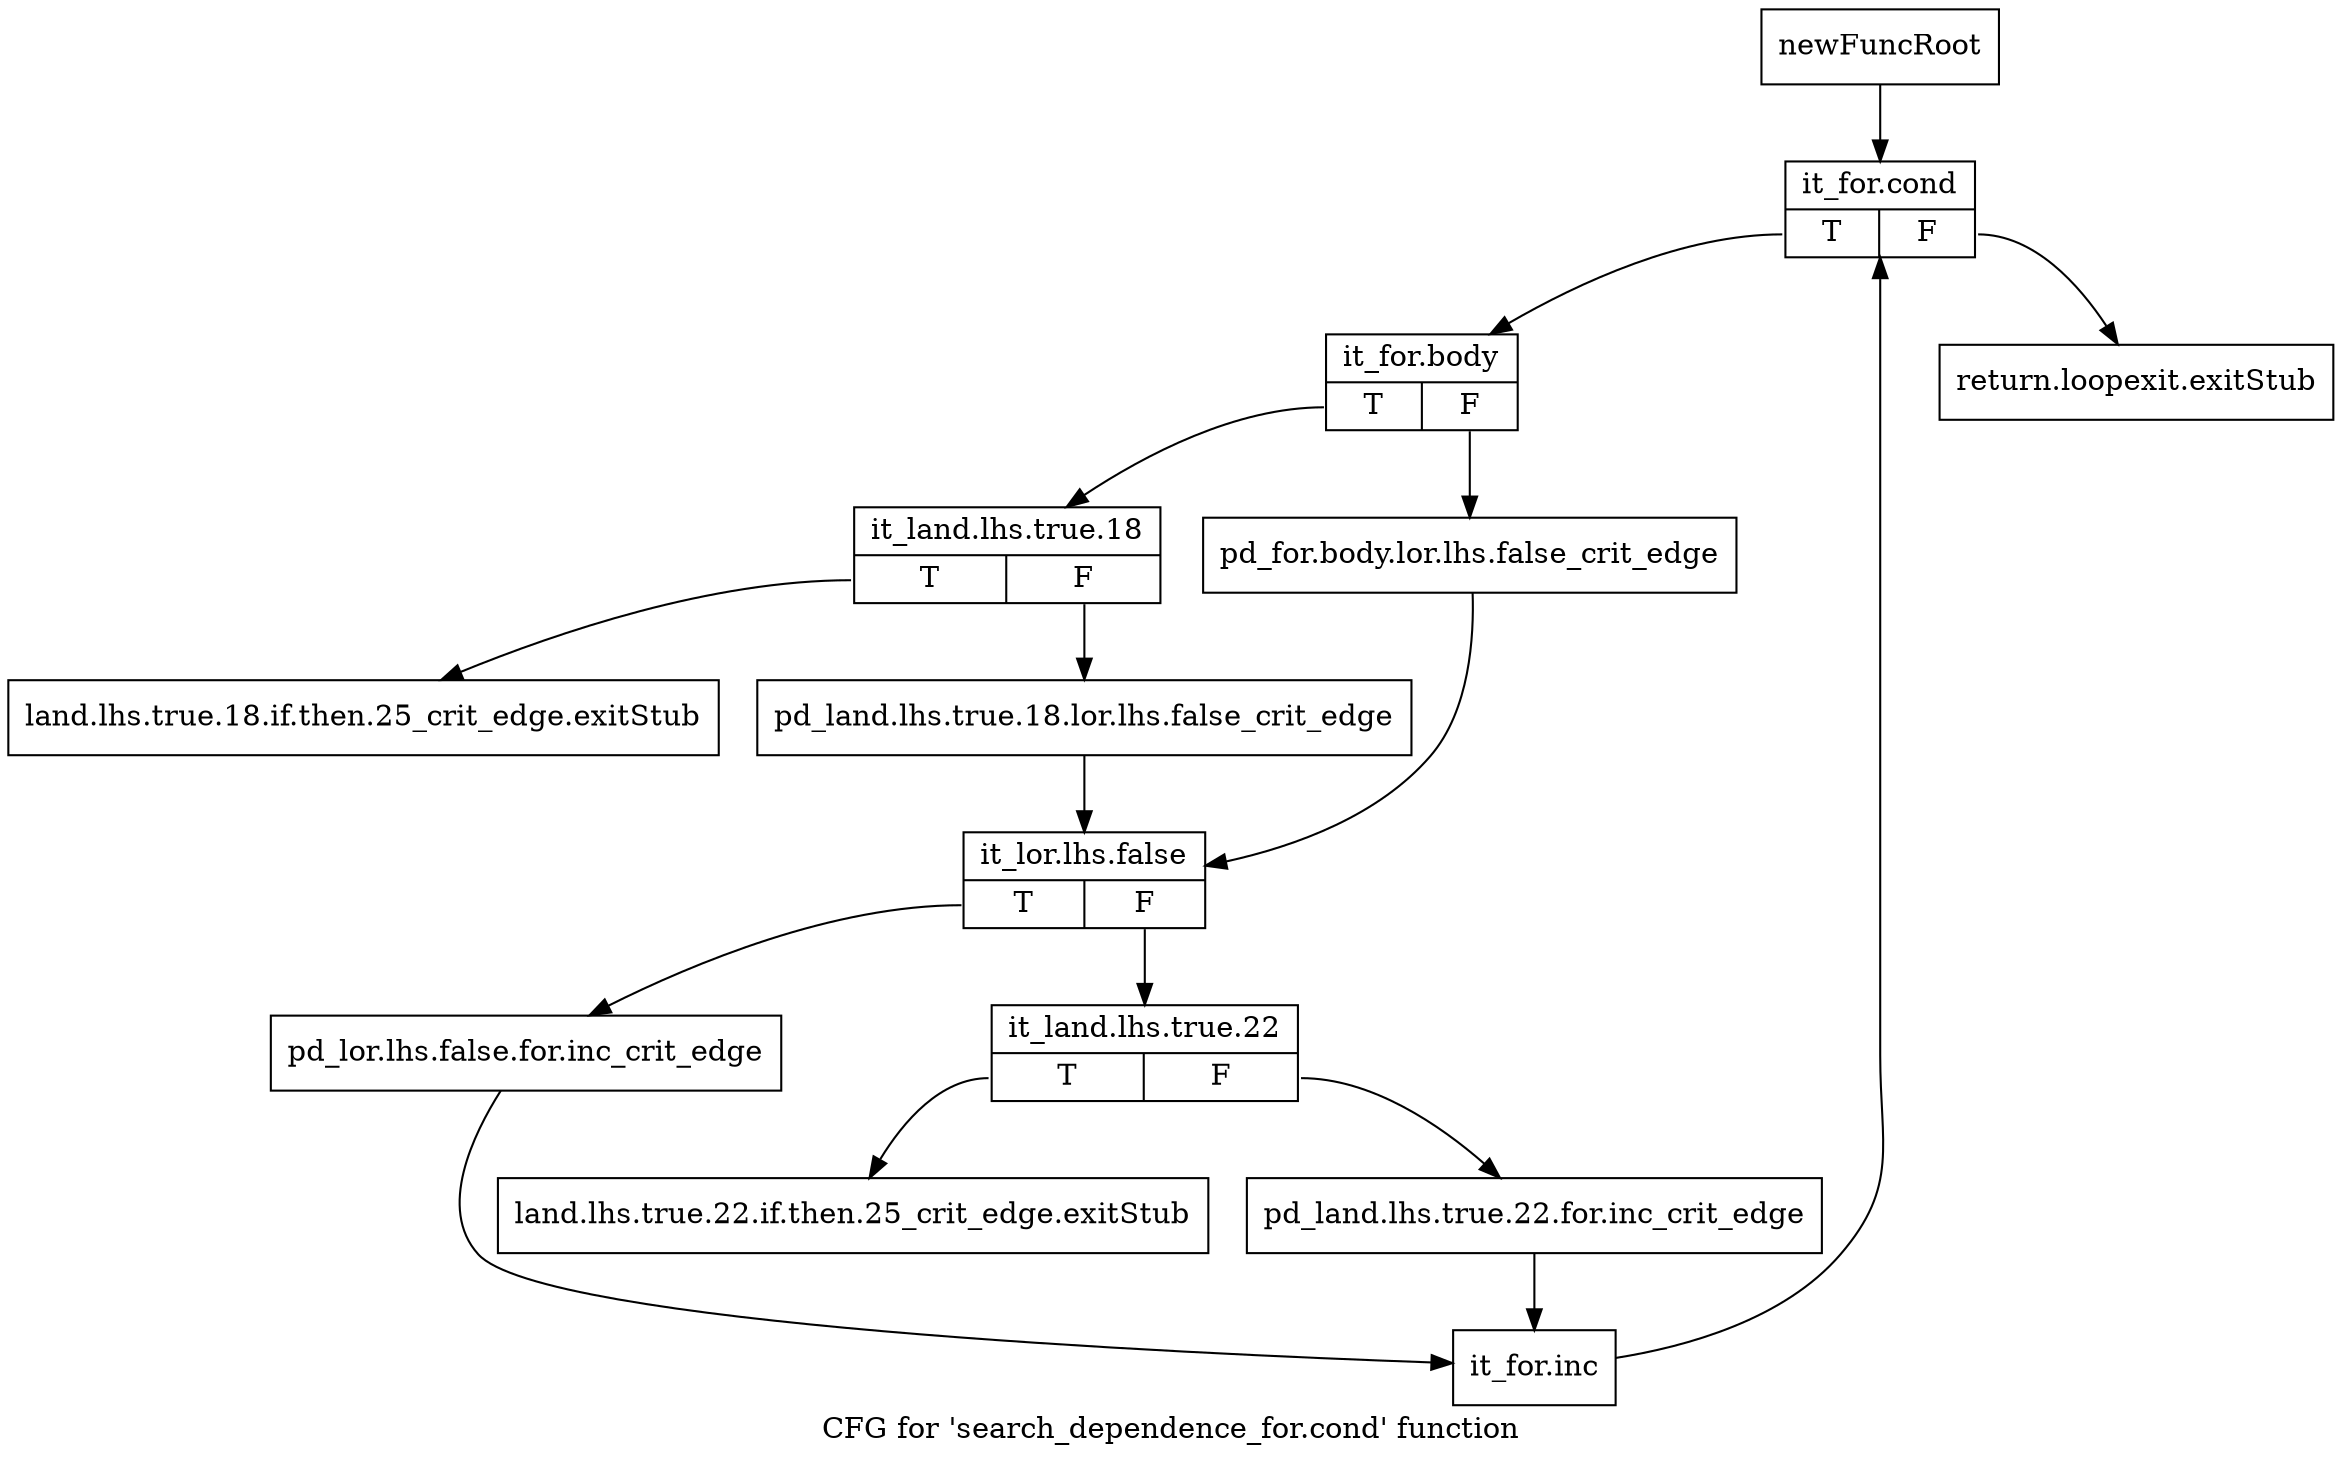 digraph "CFG for 'search_dependence_for.cond' function" {
	label="CFG for 'search_dependence_for.cond' function";

	Node0xaa3ff20 [shape=record,label="{newFuncRoot}"];
	Node0xaa3ff20 -> Node0xaa404b0;
	Node0xaa403c0 [shape=record,label="{return.loopexit.exitStub}"];
	Node0xaa40410 [shape=record,label="{land.lhs.true.18.if.then.25_crit_edge.exitStub}"];
	Node0xaa40460 [shape=record,label="{land.lhs.true.22.if.then.25_crit_edge.exitStub}"];
	Node0xaa404b0 [shape=record,label="{it_for.cond|{<s0>T|<s1>F}}"];
	Node0xaa404b0:s0 -> Node0xaa40500;
	Node0xaa404b0:s1 -> Node0xaa403c0;
	Node0xaa40500 [shape=record,label="{it_for.body|{<s0>T|<s1>F}}"];
	Node0xaa40500:s0 -> Node0xaa405a0;
	Node0xaa40500:s1 -> Node0xaa40550;
	Node0xaa40550 [shape=record,label="{pd_for.body.lor.lhs.false_crit_edge}"];
	Node0xaa40550 -> Node0xaa40640;
	Node0xaa405a0 [shape=record,label="{it_land.lhs.true.18|{<s0>T|<s1>F}}"];
	Node0xaa405a0:s0 -> Node0xaa40410;
	Node0xaa405a0:s1 -> Node0xaa405f0;
	Node0xaa405f0 [shape=record,label="{pd_land.lhs.true.18.lor.lhs.false_crit_edge}"];
	Node0xaa405f0 -> Node0xaa40640;
	Node0xaa40640 [shape=record,label="{it_lor.lhs.false|{<s0>T|<s1>F}}"];
	Node0xaa40640:s0 -> Node0xaa40730;
	Node0xaa40640:s1 -> Node0xaa40690;
	Node0xaa40690 [shape=record,label="{it_land.lhs.true.22|{<s0>T|<s1>F}}"];
	Node0xaa40690:s0 -> Node0xaa40460;
	Node0xaa40690:s1 -> Node0xaa406e0;
	Node0xaa406e0 [shape=record,label="{pd_land.lhs.true.22.for.inc_crit_edge}"];
	Node0xaa406e0 -> Node0xaa40780;
	Node0xaa40730 [shape=record,label="{pd_lor.lhs.false.for.inc_crit_edge}"];
	Node0xaa40730 -> Node0xaa40780;
	Node0xaa40780 [shape=record,label="{it_for.inc}"];
	Node0xaa40780 -> Node0xaa404b0;
}

